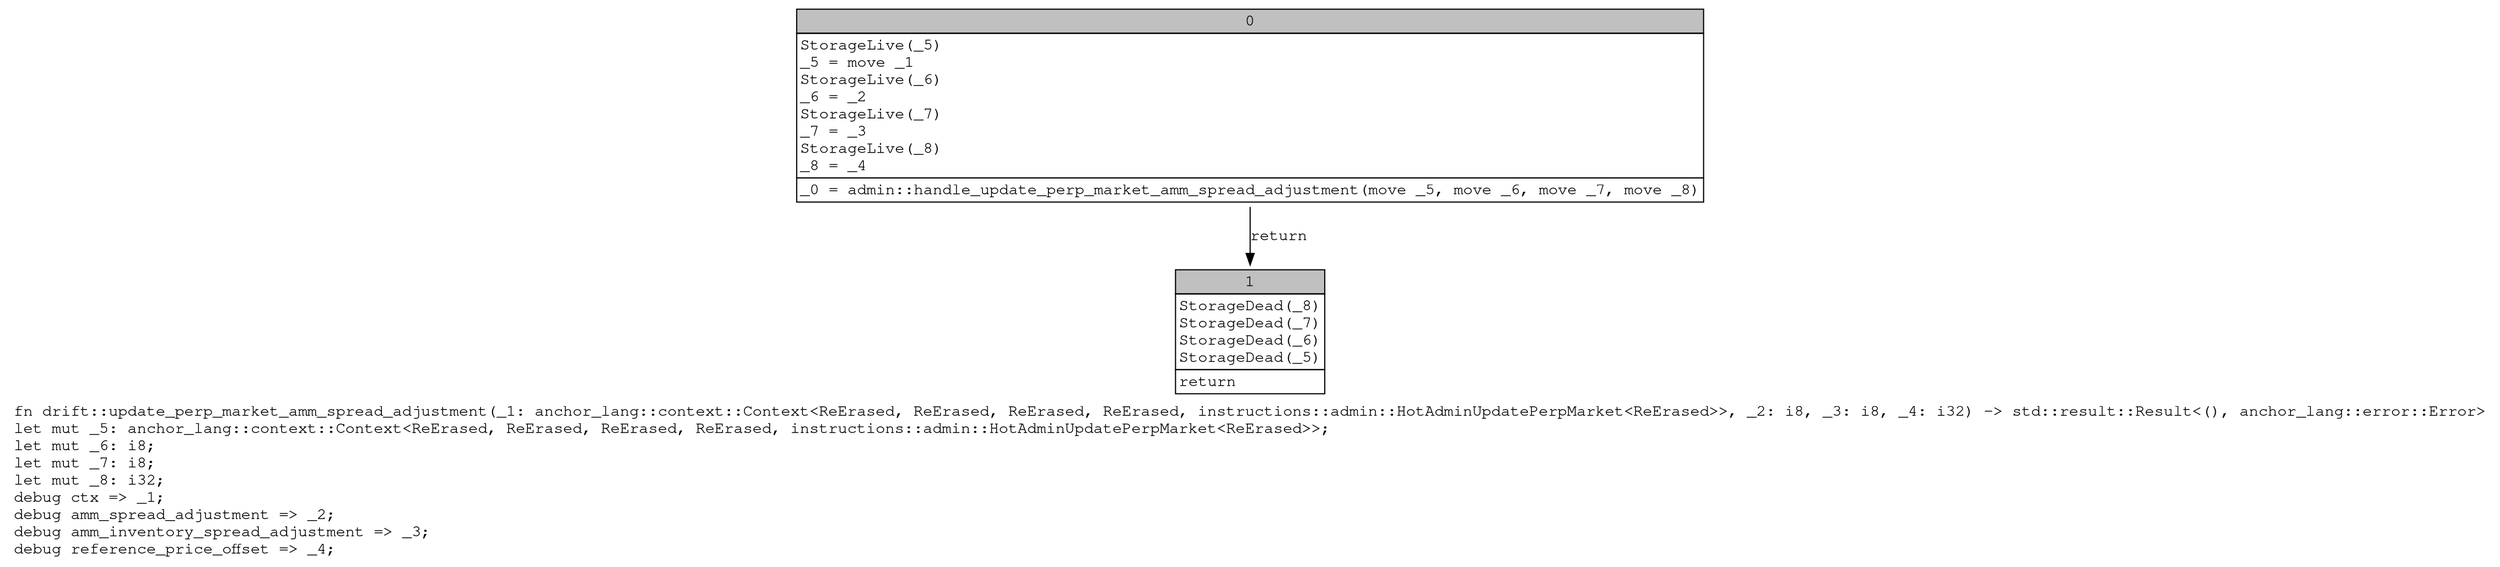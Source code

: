 digraph Mir_0_20110 {
    graph [fontname="Courier, monospace"];
    node [fontname="Courier, monospace"];
    edge [fontname="Courier, monospace"];
    label=<fn drift::update_perp_market_amm_spread_adjustment(_1: anchor_lang::context::Context&lt;ReErased, ReErased, ReErased, ReErased, instructions::admin::HotAdminUpdatePerpMarket&lt;ReErased&gt;&gt;, _2: i8, _3: i8, _4: i32) -&gt; std::result::Result&lt;(), anchor_lang::error::Error&gt;<br align="left"/>let mut _5: anchor_lang::context::Context&lt;ReErased, ReErased, ReErased, ReErased, instructions::admin::HotAdminUpdatePerpMarket&lt;ReErased&gt;&gt;;<br align="left"/>let mut _6: i8;<br align="left"/>let mut _7: i8;<br align="left"/>let mut _8: i32;<br align="left"/>debug ctx =&gt; _1;<br align="left"/>debug amm_spread_adjustment =&gt; _2;<br align="left"/>debug amm_inventory_spread_adjustment =&gt; _3;<br align="left"/>debug reference_price_offset =&gt; _4;<br align="left"/>>;
    bb0__0_20110 [shape="none", label=<<table border="0" cellborder="1" cellspacing="0"><tr><td bgcolor="gray" align="center" colspan="1">0</td></tr><tr><td align="left" balign="left">StorageLive(_5)<br/>_5 = move _1<br/>StorageLive(_6)<br/>_6 = _2<br/>StorageLive(_7)<br/>_7 = _3<br/>StorageLive(_8)<br/>_8 = _4<br/></td></tr><tr><td align="left">_0 = admin::handle_update_perp_market_amm_spread_adjustment(move _5, move _6, move _7, move _8)</td></tr></table>>];
    bb1__0_20110 [shape="none", label=<<table border="0" cellborder="1" cellspacing="0"><tr><td bgcolor="gray" align="center" colspan="1">1</td></tr><tr><td align="left" balign="left">StorageDead(_8)<br/>StorageDead(_7)<br/>StorageDead(_6)<br/>StorageDead(_5)<br/></td></tr><tr><td align="left">return</td></tr></table>>];
    bb0__0_20110 -> bb1__0_20110 [label="return"];
}
